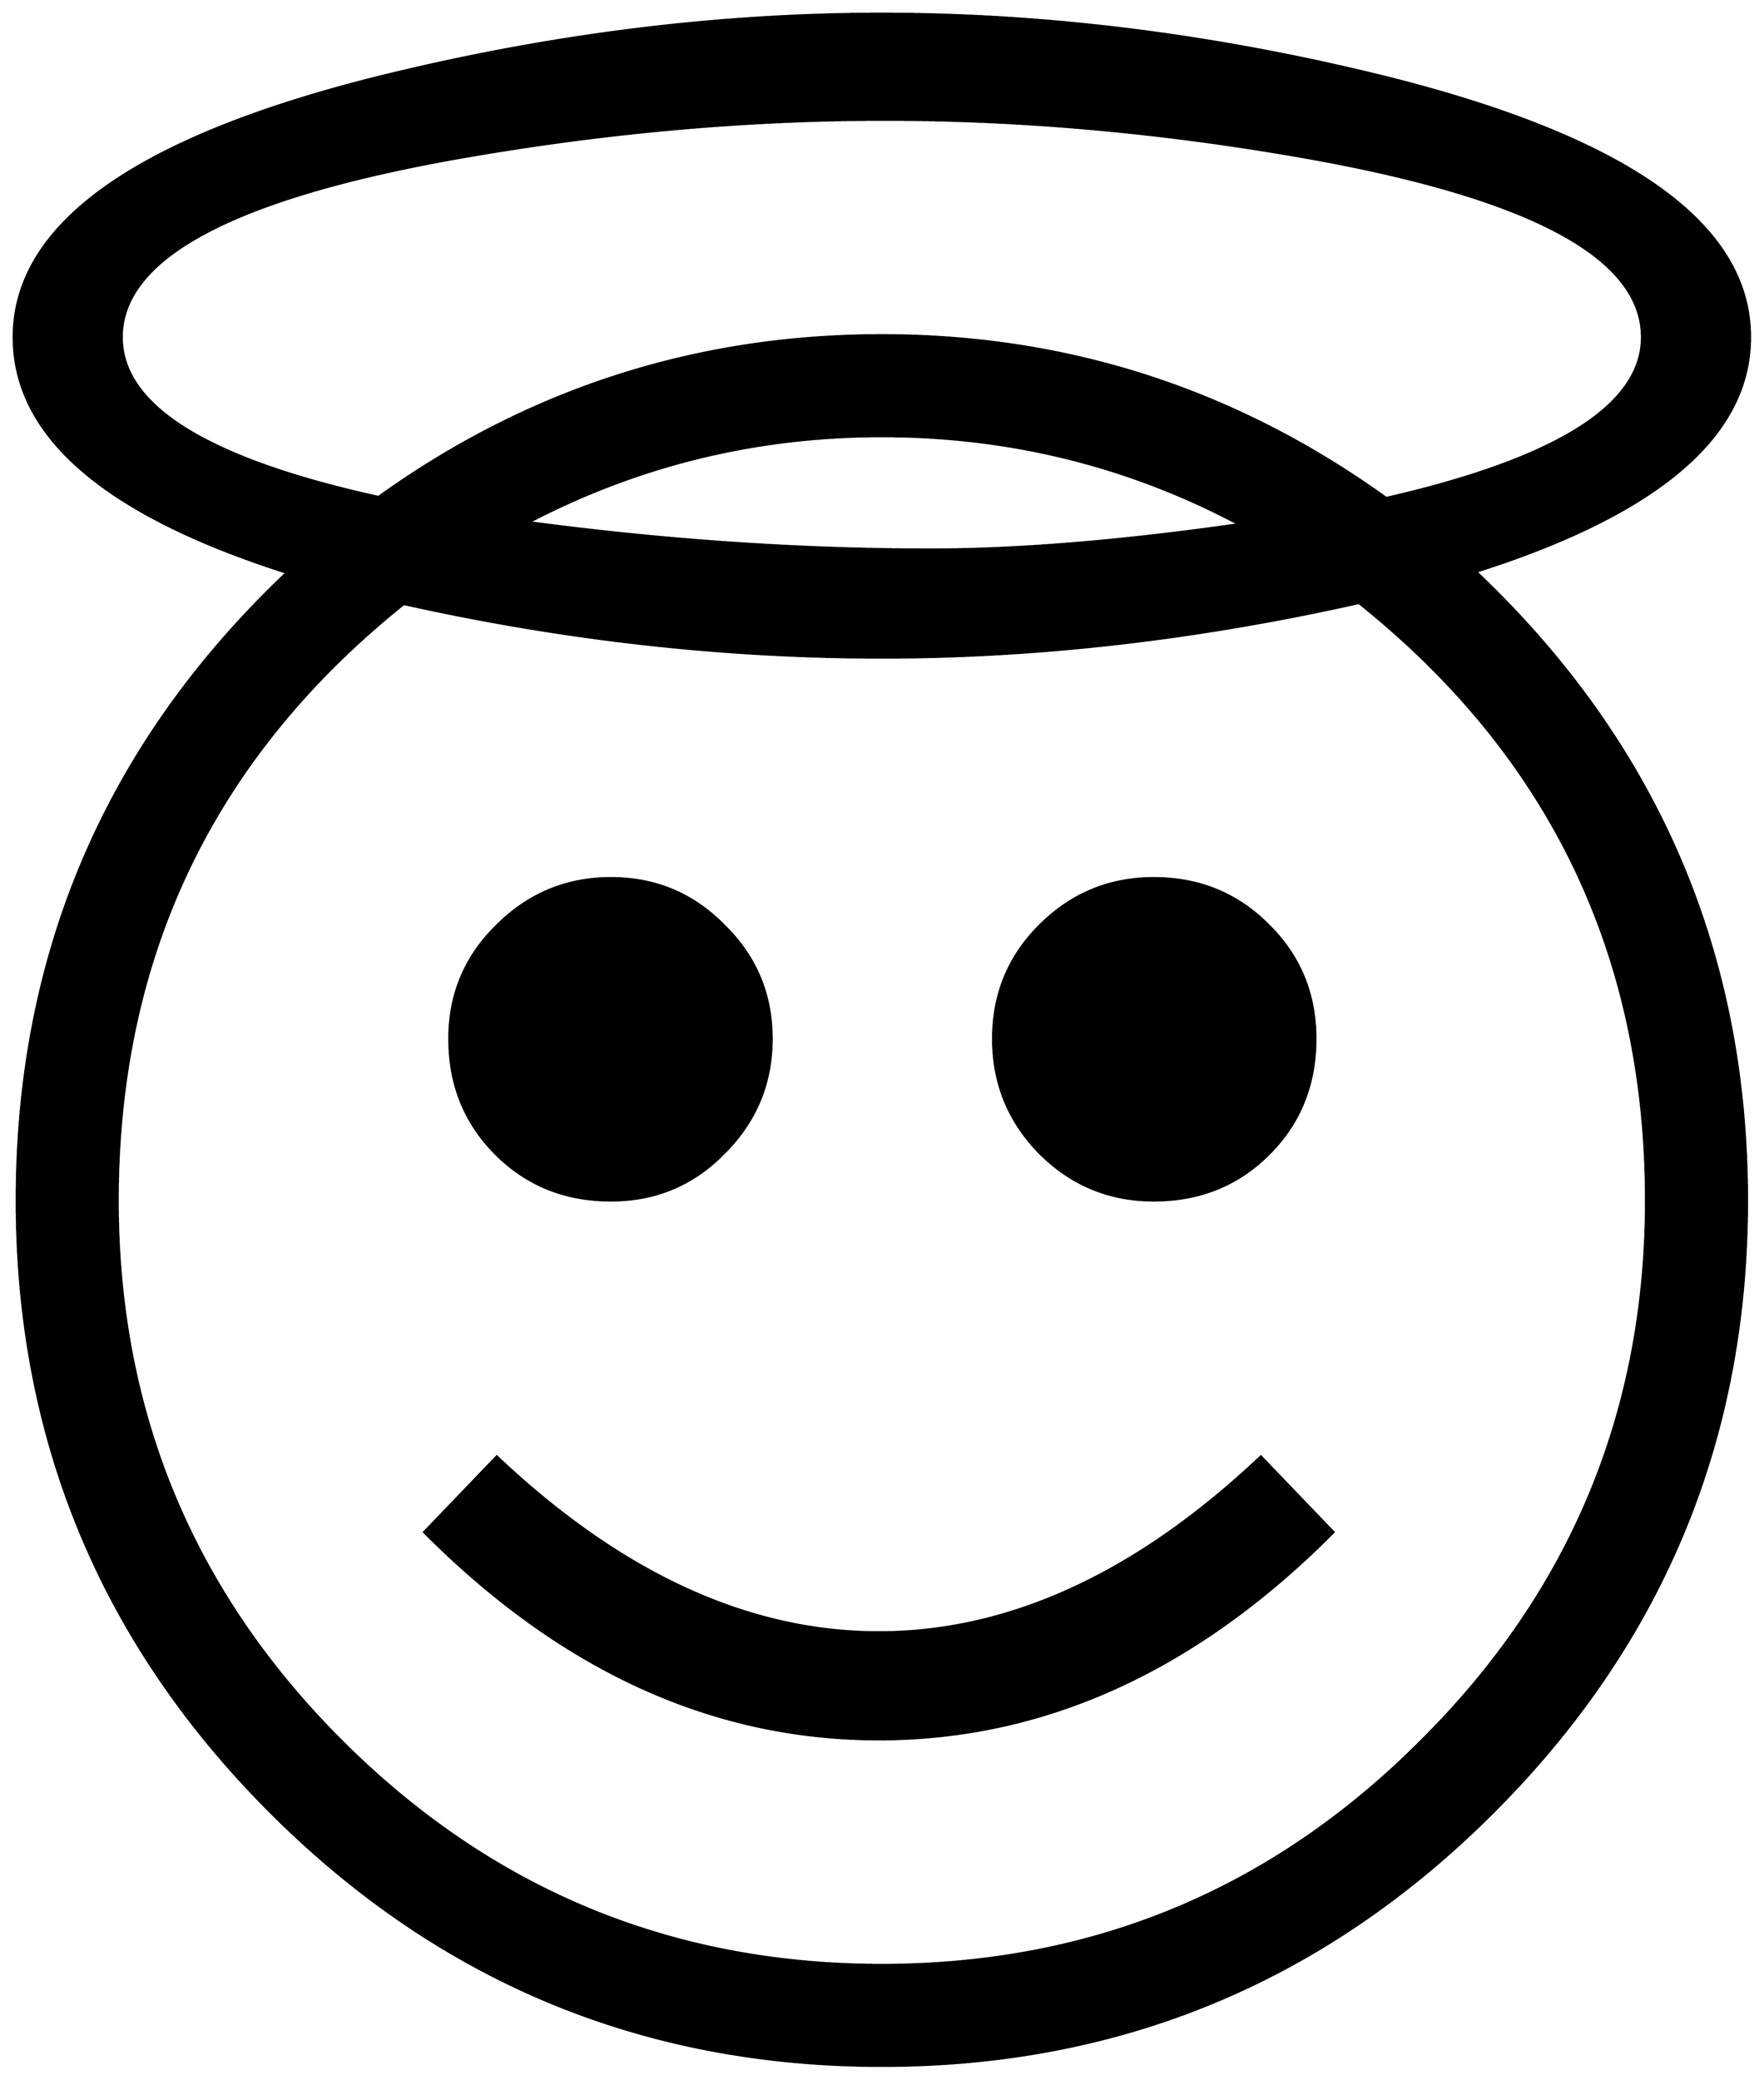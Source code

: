 


\begin{tikzpicture}[y=0.80pt, x=0.80pt, yscale=-1.0, xscale=1.0, inner sep=0pt, outer sep=0pt]
\begin{scope}[shift={(100.0,1706.0)},nonzero rule]
  \path[draw=.,fill=.,line width=1.600pt] (1800.0,-1277.0) ..
    controls (1800.0,-1179.667) and (1709.667,-1102.333) ..
    (1529.0,-1045.0) .. controls (1707.667,-875.667) and
    (1797.0,-668.333) .. (1797.0,-423.0) .. controls
    (1797.0,-187.0) and (1713.333,14.667) .. (1546.0,182.0) ..
    controls (1378.667,349.333) and (1177.0,433.0) .. (941.0,433.0)
    .. controls (705.0,433.0) and (503.333,349.333) .. (336.0,182.0)
    .. controls (168.667,14.667) and (85.0,-187.0) .. (85.0,-423.0)
    .. controls (85.0,-668.333) and (174.0,-875.333) ..
    (352.0,-1044.0) .. controls (172.0,-1101.333) and
    (82.0,-1179.0) .. (82.0,-1277.0) .. controls (82.0,-1388.333)
    and (201.667,-1474.0) .. (441.0,-1534.0) .. controls
    (610.333,-1576.0) and (777.0,-1597.0) .. (941.0,-1597.0) ..
    controls (1105.0,-1597.0) and (1271.667,-1576.0) ..
    (1441.0,-1534.0) .. controls (1680.333,-1474.0) and
    (1800.0,-1388.333) .. (1800.0,-1277.0) --
    cycle(1693.0,-1277.0) .. controls (1693.0,-1355.0) and
    (1585.0,-1413.667) .. (1369.0,-1453.0) .. controls
    (1225.0,-1479.0) and (1083.333,-1492.0) .. (944.0,-1492.0) ..
    controls (804.0,-1492.0) and (661.333,-1479.0) ..
    (516.0,-1453.0) .. controls (298.0,-1413.667) and
    (189.0,-1355.0) .. (189.0,-1277.0) .. controls
    (189.0,-1209.0) and (273.667,-1156.333) .. (443.0,-1119.0) ..
    controls (591.667,-1225.667) and (757.667,-1279.0) ..
    (941.0,-1279.0) .. controls (1124.333,-1279.0) and
    (1290.667,-1225.333) .. (1440.0,-1118.0) .. controls
    (1608.667,-1156.667) and (1693.0,-1209.667) .. (1693.0,-1277.0) --
    cycle(1294.0,-1092.0) .. controls (1184.667,-1150.0) and
    (1067.0,-1179.0) .. (941.0,-1179.0) .. controls
    (817.0,-1179.0) and (700.667,-1150.667) .. (592.0,-1094.0) ..
    controls (727.333,-1076.0) and (859.667,-1067.0) ..
    (989.0,-1067.0) .. controls (1075.667,-1067.0) and
    (1177.333,-1075.333) .. (1294.0,-1092.0) -- cycle(1697.0,-423.0)
    .. controls (1697.0,-665.667) and (1602.333,-862.667) ..
    (1413.0,-1014.0) .. controls (1252.333,-978.0) and
    (1095.0,-960.0) .. (941.0,-960.0) .. controls (784.333,-960.0)
    and (626.667,-977.667) .. (468.0,-1013.0) .. controls
    (279.333,-861.667) and (185.0,-665.0) .. (185.0,-423.0) ..
    controls (185.0,-214.333) and (258.667,-36.333) .. (406.0,111.0)
    .. controls (554.0,259.0) and (732.333,333.0) .. (941.0,333.0)
    .. controls (1149.667,333.0) and (1327.667,259.0) ..
    (1475.0,111.0) .. controls (1623.0,-36.333) and
    (1697.0,-214.333) .. (1697.0,-423.0) -- cycle(1370.0,-583.0)
    .. controls (1370.0,-537.667) and (1354.667,-499.667) ..
    (1324.0,-469.0) .. controls (1293.333,-438.333) and
    (1255.333,-423.0) .. (1210.0,-423.0) .. controls
    (1166.0,-423.0) and (1128.333,-438.667) .. (1097.0,-470.0) ..
    controls (1066.333,-501.333) and (1051.0,-539.0) ..
    (1051.0,-583.0) .. controls (1051.0,-627.0) and
    (1066.333,-664.333) .. (1097.0,-695.0) .. controls
    (1128.333,-726.333) and (1166.0,-742.0) .. (1210.0,-742.0) ..
    controls (1254.667,-742.0) and (1292.333,-726.667) ..
    (1323.0,-696.0) .. controls (1354.333,-665.333) and
    (1370.0,-627.667) .. (1370.0,-583.0) -- cycle(832.0,-583.0) ..
    controls (832.0,-539.0) and (816.333,-501.333) .. (785.0,-470.0)
    .. controls (754.333,-438.667) and (717.0,-423.0) ..
    (673.0,-423.0) .. controls (627.667,-423.0) and (589.667,-438.333)
    .. (559.0,-469.0) .. controls (528.333,-499.667) and
    (513.0,-537.667) .. (513.0,-583.0) .. controls (513.0,-627.0)
    and (528.667,-664.333) .. (560.0,-695.0) .. controls
    (591.333,-726.333) and (629.0,-742.0) .. (673.0,-742.0) ..
    controls (717.0,-742.0) and (754.333,-726.333) .. (785.0,-695.0)
    .. controls (816.333,-664.333) and (832.0,-627.0) ..
    (832.0,-583.0) -- cycle(1388.0,-95.0) .. controls
    (1252.0,41.667) and (1102.0,110.0) .. (938.0,110.0) ..
    controls (774.0,110.0) and (624.0,41.667) .. (488.0,-95.0) --
    (560.0,-170.0) .. controls (682.667,-54.0) and (808.667,4.0) ..
    (938.0,4.0) .. controls (1067.333,4.0) and (1193.333,-54.0) ..
    (1316.0,-170.0) -- (1388.0,-95.0) -- cycle;
\end{scope}

\end{tikzpicture}

